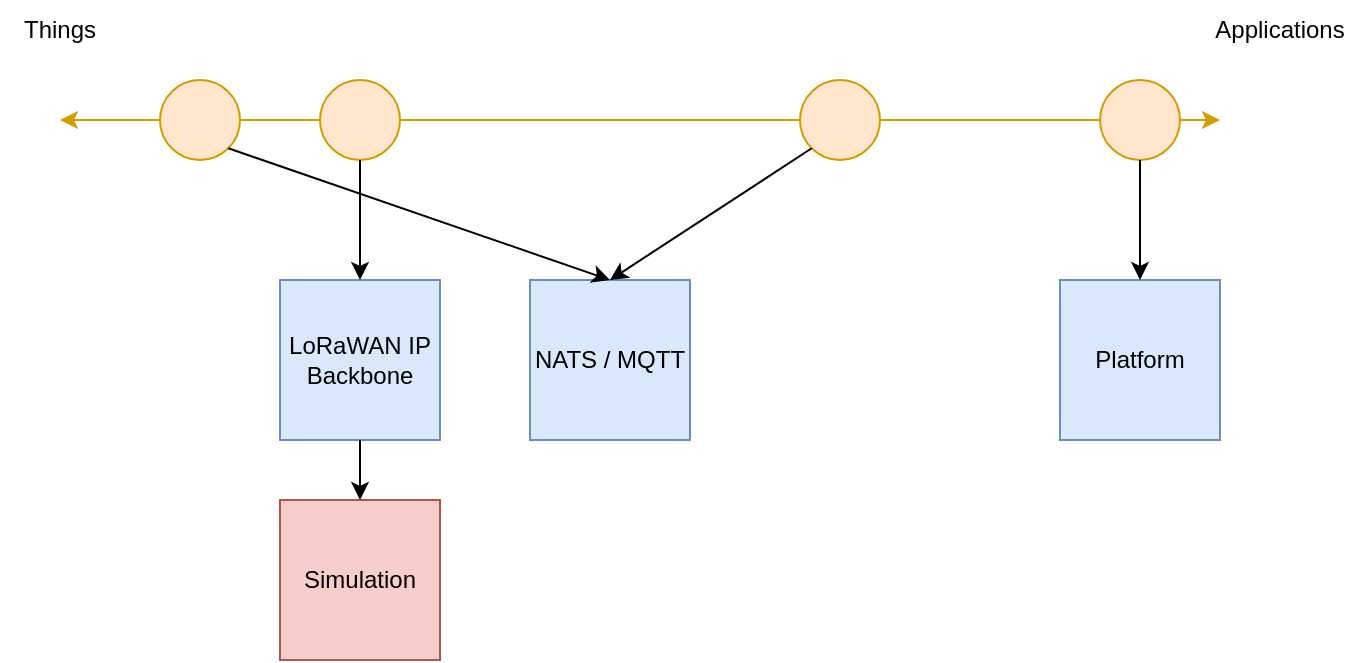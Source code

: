 <mxfile version="17.4.2" type="device"><diagram id="pw_SCWJsfS5n0pZXvCDh" name="Page-1"><mxGraphModel dx="1717" dy="1146" grid="1" gridSize="10" guides="1" tooltips="1" connect="1" arrows="1" fold="1" page="1" pageScale="1" pageWidth="850" pageHeight="1100" math="0" shadow="0"><root><mxCell id="0"/><mxCell id="1" parent="0"/><mxCell id="hRwpQpIdfX3IhlkK0O2P-1" value="" style="endArrow=classic;startArrow=none;html=1;rounded=0;fillColor=#ffe6cc;strokeColor=#d79b00;" edge="1" parent="1" source="hRwpQpIdfX3IhlkK0O2P-5"><mxGeometry width="50" height="50" relative="1" as="geometry"><mxPoint x="120" y="445" as="sourcePoint"/><mxPoint x="700" y="445" as="targetPoint"/></mxGeometry></mxCell><mxCell id="hRwpQpIdfX3IhlkK0O2P-2" value="" style="ellipse;whiteSpace=wrap;html=1;aspect=fixed;fillColor=#ffe6cc;strokeColor=#d79b00;" vertex="1" parent="1"><mxGeometry x="250" y="425" width="40" height="40" as="geometry"/></mxCell><mxCell id="hRwpQpIdfX3IhlkK0O2P-3" value="" style="endArrow=none;startArrow=none;html=1;rounded=0;fillColor=#ffe6cc;strokeColor=#d79b00;" edge="1" parent="1" source="hRwpQpIdfX3IhlkK0O2P-7" target="hRwpQpIdfX3IhlkK0O2P-2"><mxGeometry width="50" height="50" relative="1" as="geometry"><mxPoint x="120" y="445" as="sourcePoint"/><mxPoint x="700" y="445" as="targetPoint"/></mxGeometry></mxCell><mxCell id="hRwpQpIdfX3IhlkK0O2P-4" value="" style="ellipse;whiteSpace=wrap;html=1;aspect=fixed;fillColor=#ffe6cc;strokeColor=#d79b00;" vertex="1" parent="1"><mxGeometry x="640" y="425" width="40" height="40" as="geometry"/></mxCell><mxCell id="hRwpQpIdfX3IhlkK0O2P-5" value="" style="ellipse;whiteSpace=wrap;html=1;aspect=fixed;fillColor=#ffe6cc;strokeColor=#d79b00;" vertex="1" parent="1"><mxGeometry x="490" y="425" width="40" height="40" as="geometry"/></mxCell><mxCell id="hRwpQpIdfX3IhlkK0O2P-6" value="" style="endArrow=none;startArrow=none;html=1;rounded=0;fillColor=#ffe6cc;strokeColor=#d79b00;" edge="1" parent="1" source="hRwpQpIdfX3IhlkK0O2P-2" target="hRwpQpIdfX3IhlkK0O2P-5"><mxGeometry width="50" height="50" relative="1" as="geometry"><mxPoint x="220" y="445" as="sourcePoint"/><mxPoint x="700" y="445" as="targetPoint"/></mxGeometry></mxCell><mxCell id="hRwpQpIdfX3IhlkK0O2P-8" value="LoRaWAN IP Backbone" style="whiteSpace=wrap;html=1;aspect=fixed;fillColor=#dae8fc;strokeColor=#6c8ebf;" vertex="1" parent="1"><mxGeometry x="230" y="525" width="80" height="80" as="geometry"/></mxCell><mxCell id="hRwpQpIdfX3IhlkK0O2P-9" value="NATS / MQTT" style="whiteSpace=wrap;html=1;aspect=fixed;fillColor=#dae8fc;strokeColor=#6c8ebf;" vertex="1" parent="1"><mxGeometry x="355" y="525" width="80" height="80" as="geometry"/></mxCell><mxCell id="hRwpQpIdfX3IhlkK0O2P-7" value="" style="ellipse;whiteSpace=wrap;html=1;aspect=fixed;fillColor=#ffe6cc;strokeColor=#d79b00;" vertex="1" parent="1"><mxGeometry x="170" y="425" width="40" height="40" as="geometry"/></mxCell><mxCell id="hRwpQpIdfX3IhlkK0O2P-10" value="" style="endArrow=none;startArrow=classic;html=1;rounded=0;fillColor=#ffe6cc;strokeColor=#d79b00;" edge="1" parent="1" target="hRwpQpIdfX3IhlkK0O2P-7"><mxGeometry width="50" height="50" relative="1" as="geometry"><mxPoint x="120" y="445" as="sourcePoint"/><mxPoint x="250" y="445" as="targetPoint"/></mxGeometry></mxCell><mxCell id="hRwpQpIdfX3IhlkK0O2P-11" value="Platform" style="whiteSpace=wrap;html=1;aspect=fixed;fillColor=#dae8fc;strokeColor=#6c8ebf;" vertex="1" parent="1"><mxGeometry x="620" y="525" width="80" height="80" as="geometry"/></mxCell><mxCell id="hRwpQpIdfX3IhlkK0O2P-12" value="Things" style="text;html=1;strokeColor=none;fillColor=none;align=center;verticalAlign=middle;whiteSpace=wrap;rounded=0;" vertex="1" parent="1"><mxGeometry x="90" y="385" width="60" height="30" as="geometry"/></mxCell><mxCell id="hRwpQpIdfX3IhlkK0O2P-13" value="Applications" style="text;html=1;strokeColor=none;fillColor=none;align=center;verticalAlign=middle;whiteSpace=wrap;rounded=0;" vertex="1" parent="1"><mxGeometry x="700" y="385" width="60" height="30" as="geometry"/></mxCell><mxCell id="hRwpQpIdfX3IhlkK0O2P-14" value="" style="endArrow=classic;html=1;rounded=0;exitX=0.5;exitY=1;exitDx=0;exitDy=0;entryX=0.5;entryY=0;entryDx=0;entryDy=0;" edge="1" parent="1" source="hRwpQpIdfX3IhlkK0O2P-2" target="hRwpQpIdfX3IhlkK0O2P-8"><mxGeometry width="50" height="50" relative="1" as="geometry"><mxPoint x="-20" y="635" as="sourcePoint"/><mxPoint x="30" y="585" as="targetPoint"/></mxGeometry></mxCell><mxCell id="hRwpQpIdfX3IhlkK0O2P-15" value="" style="endArrow=classic;html=1;rounded=0;exitX=1;exitY=1;exitDx=0;exitDy=0;entryX=0.5;entryY=0;entryDx=0;entryDy=0;" edge="1" parent="1" source="hRwpQpIdfX3IhlkK0O2P-7" target="hRwpQpIdfX3IhlkK0O2P-9"><mxGeometry width="50" height="50" relative="1" as="geometry"><mxPoint x="280" y="475" as="sourcePoint"/><mxPoint x="280" y="535" as="targetPoint"/></mxGeometry></mxCell><mxCell id="hRwpQpIdfX3IhlkK0O2P-16" value="" style="endArrow=classic;html=1;rounded=0;exitX=0;exitY=1;exitDx=0;exitDy=0;entryX=0.5;entryY=0;entryDx=0;entryDy=0;" edge="1" parent="1" source="hRwpQpIdfX3IhlkK0O2P-5" target="hRwpQpIdfX3IhlkK0O2P-9"><mxGeometry width="50" height="50" relative="1" as="geometry"><mxPoint x="280" y="475" as="sourcePoint"/><mxPoint x="280" y="535" as="targetPoint"/></mxGeometry></mxCell><mxCell id="hRwpQpIdfX3IhlkK0O2P-17" value="" style="endArrow=classic;html=1;rounded=0;exitX=0.5;exitY=1;exitDx=0;exitDy=0;entryX=0.5;entryY=0;entryDx=0;entryDy=0;" edge="1" parent="1" source="hRwpQpIdfX3IhlkK0O2P-4" target="hRwpQpIdfX3IhlkK0O2P-11"><mxGeometry width="50" height="50" relative="1" as="geometry"><mxPoint x="320" y="315" as="sourcePoint"/><mxPoint x="370" y="265" as="targetPoint"/></mxGeometry></mxCell><mxCell id="hRwpQpIdfX3IhlkK0O2P-18" value="Simulation" style="whiteSpace=wrap;html=1;aspect=fixed;fillColor=#f8cecc;strokeColor=#b85450;" vertex="1" parent="1"><mxGeometry x="230" y="635" width="80" height="80" as="geometry"/></mxCell><mxCell id="hRwpQpIdfX3IhlkK0O2P-19" value="" style="endArrow=classic;html=1;rounded=0;exitX=0.5;exitY=1;exitDx=0;exitDy=0;" edge="1" parent="1" source="hRwpQpIdfX3IhlkK0O2P-8" target="hRwpQpIdfX3IhlkK0O2P-18"><mxGeometry width="50" height="50" relative="1" as="geometry"><mxPoint x="130" y="675" as="sourcePoint"/><mxPoint x="180" y="625" as="targetPoint"/></mxGeometry></mxCell></root></mxGraphModel></diagram></mxfile>